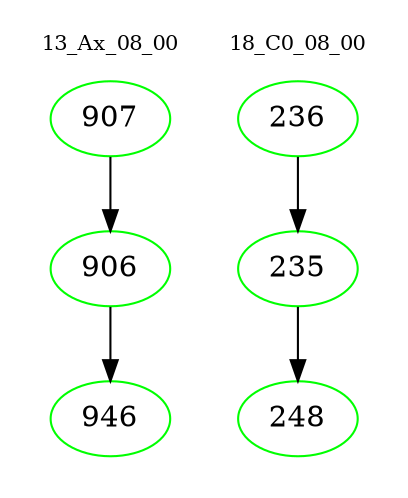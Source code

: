 digraph{
subgraph cluster_0 {
color = white
label = "13_Ax_08_00";
fontsize=10;
T0_907 [label="907", color="green"]
T0_907 -> T0_906 [color="black"]
T0_906 [label="906", color="green"]
T0_906 -> T0_946 [color="black"]
T0_946 [label="946", color="green"]
}
subgraph cluster_1 {
color = white
label = "18_C0_08_00";
fontsize=10;
T1_236 [label="236", color="green"]
T1_236 -> T1_235 [color="black"]
T1_235 [label="235", color="green"]
T1_235 -> T1_248 [color="black"]
T1_248 [label="248", color="green"]
}
}
